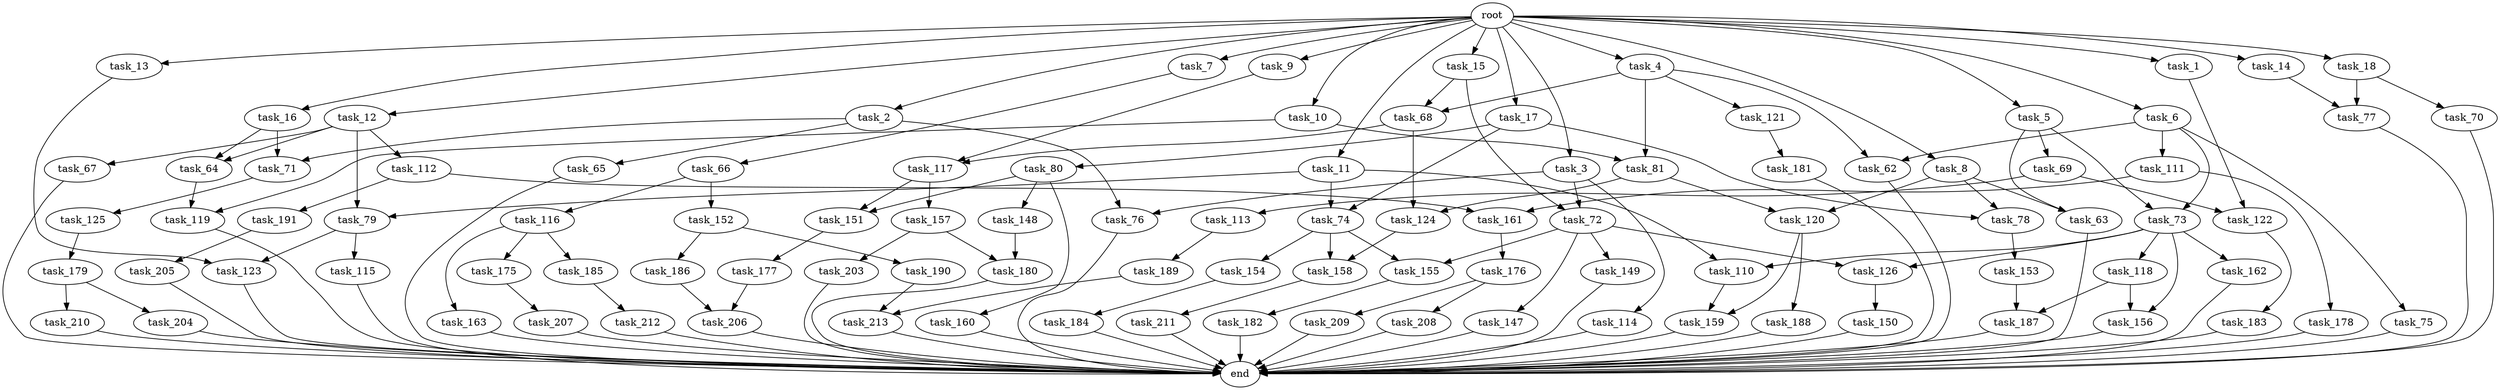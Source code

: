 digraph G {
  task_152 [size="214748364800.000000"];
  task_116 [size="214748364800.000000"];
  task_163 [size="77309411328.000000"];
  task_15 [size="1024.000000"];
  task_212 [size="34359738368.000000"];
  task_184 [size="137438953472.000000"];
  task_207 [size="214748364800.000000"];
  task_153 [size="214748364800.000000"];
  task_191 [size="858993459200.000000"];
  task_7 [size="1024.000000"];
  task_119 [size="996432412672.000000"];
  task_79 [size="1408749273088.000000"];
  task_75 [size="420906795008.000000"];
  task_17 [size="1024.000000"];
  task_154 [size="695784701952.000000"];
  task_176 [size="77309411328.000000"];
  task_204 [size="420906795008.000000"];
  task_117 [size="1099511627776.000000"];
  task_181 [size="420906795008.000000"];
  task_182 [size="309237645312.000000"];
  task_9 [size="1024.000000"];
  task_155 [size="833223655424.000000"];
  task_74 [size="1279900254208.000000"];
  task_112 [size="549755813888.000000"];
  task_147 [size="137438953472.000000"];
  task_185 [size="77309411328.000000"];
  task_121 [size="858993459200.000000"];
  task_118 [size="309237645312.000000"];
  task_179 [size="549755813888.000000"];
  task_73 [size="558345748480.000000"];
  task_64 [size="1099511627776.000000"];
  task_77 [size="111669149696.000000"];
  task_65 [size="34359738368.000000"];
  task_150 [size="549755813888.000000"];
  task_18 [size="1024.000000"];
  task_188 [size="549755813888.000000"];
  task_63 [size="171798691840.000000"];
  task_68 [size="1717986918400.000000"];
  task_115 [size="858993459200.000000"];
  task_206 [size="1073741824000.000000"];
  task_160 [size="549755813888.000000"];
  task_190 [size="34359738368.000000"];
  task_11 [size="1024.000000"];
  task_125 [size="137438953472.000000"];
  task_1 [size="1024.000000"];
  task_159 [size="584115552256.000000"];
  task_78 [size="455266533376.000000"];
  task_157 [size="137438953472.000000"];
  task_156 [size="343597383680.000000"];
  task_210 [size="420906795008.000000"];
  task_189 [size="420906795008.000000"];
  task_69 [size="137438953472.000000"];
  task_180 [size="1073741824000.000000"];
  task_162 [size="309237645312.000000"];
  task_80 [size="420906795008.000000"];
  task_123 [size="893353197568.000000"];
  task_175 [size="77309411328.000000"];
  task_62 [size="1279900254208.000000"];
  task_66 [size="858993459200.000000"];
  task_148 [size="549755813888.000000"];
  task_161 [size="893353197568.000000"];
  task_213 [size="1391569403904.000000"];
  end [size="0.000000"];
  task_3 [size="1024.000000"];
  task_4 [size="1024.000000"];
  task_10 [size="1024.000000"];
  task_81 [size="1717986918400.000000"];
  task_158 [size="730144440320.000000"];
  task_70 [size="77309411328.000000"];
  task_71 [size="584115552256.000000"];
  task_67 [size="549755813888.000000"];
  task_14 [size="1024.000000"];
  task_12 [size="1024.000000"];
  task_13 [size="1024.000000"];
  task_126 [size="446676598784.000000"];
  task_114 [size="420906795008.000000"];
  task_151 [size="687194767360.000000"];
  task_113 [size="137438953472.000000"];
  task_6 [size="1024.000000"];
  task_203 [size="858993459200.000000"];
  task_124 [size="858993459200.000000"];
  task_2 [size="1024.000000"];
  task_209 [size="77309411328.000000"];
  task_178 [size="34359738368.000000"];
  task_186 [size="34359738368.000000"];
  task_183 [size="420906795008.000000"];
  task_72 [size="1279900254208.000000"];
  task_211 [size="137438953472.000000"];
  task_149 [size="137438953472.000000"];
  task_177 [size="695784701952.000000"];
  task_76 [size="455266533376.000000"];
  task_120 [size="343597383680.000000"];
  root [size="0.000000"];
  task_205 [size="309237645312.000000"];
  task_111 [size="420906795008.000000"];
  task_8 [size="1024.000000"];
  task_16 [size="1024.000000"];
  task_187 [size="343597383680.000000"];
  task_5 [size="1024.000000"];
  task_110 [size="1168231104512.000000"];
  task_122 [size="352187318272.000000"];
  task_208 [size="77309411328.000000"];

  task_152 -> task_190 [size="33554432.000000"];
  task_152 -> task_186 [size="33554432.000000"];
  task_116 -> task_163 [size="75497472.000000"];
  task_116 -> task_175 [size="75497472.000000"];
  task_116 -> task_185 [size="75497472.000000"];
  task_163 -> end [size="1.000000"];
  task_15 -> task_68 [size="838860800.000000"];
  task_15 -> task_72 [size="838860800.000000"];
  task_212 -> end [size="1.000000"];
  task_184 -> end [size="1.000000"];
  task_207 -> end [size="1.000000"];
  task_153 -> task_187 [size="301989888.000000"];
  task_191 -> task_205 [size="301989888.000000"];
  task_7 -> task_66 [size="838860800.000000"];
  task_119 -> end [size="1.000000"];
  task_79 -> task_115 [size="838860800.000000"];
  task_79 -> task_123 [size="838860800.000000"];
  task_75 -> end [size="1.000000"];
  task_17 -> task_78 [size="411041792.000000"];
  task_17 -> task_80 [size="411041792.000000"];
  task_17 -> task_74 [size="411041792.000000"];
  task_154 -> task_184 [size="134217728.000000"];
  task_176 -> task_208 [size="75497472.000000"];
  task_176 -> task_209 [size="75497472.000000"];
  task_204 -> end [size="1.000000"];
  task_117 -> task_157 [size="134217728.000000"];
  task_117 -> task_151 [size="134217728.000000"];
  task_181 -> end [size="1.000000"];
  task_182 -> end [size="1.000000"];
  task_9 -> task_117 [size="536870912.000000"];
  task_155 -> task_182 [size="301989888.000000"];
  task_74 -> task_158 [size="679477248.000000"];
  task_74 -> task_154 [size="679477248.000000"];
  task_74 -> task_155 [size="679477248.000000"];
  task_112 -> task_161 [size="838860800.000000"];
  task_112 -> task_191 [size="838860800.000000"];
  task_147 -> end [size="1.000000"];
  task_185 -> task_212 [size="33554432.000000"];
  task_121 -> task_181 [size="411041792.000000"];
  task_118 -> task_156 [size="33554432.000000"];
  task_118 -> task_187 [size="33554432.000000"];
  task_179 -> task_210 [size="411041792.000000"];
  task_179 -> task_204 [size="411041792.000000"];
  task_73 -> task_118 [size="301989888.000000"];
  task_73 -> task_110 [size="301989888.000000"];
  task_73 -> task_162 [size="301989888.000000"];
  task_73 -> task_126 [size="301989888.000000"];
  task_73 -> task_156 [size="301989888.000000"];
  task_64 -> task_119 [size="134217728.000000"];
  task_77 -> end [size="1.000000"];
  task_65 -> end [size="1.000000"];
  task_150 -> end [size="1.000000"];
  task_18 -> task_70 [size="75497472.000000"];
  task_18 -> task_77 [size="75497472.000000"];
  task_188 -> end [size="1.000000"];
  task_63 -> end [size="1.000000"];
  task_68 -> task_117 [size="536870912.000000"];
  task_68 -> task_124 [size="536870912.000000"];
  task_115 -> end [size="1.000000"];
  task_206 -> end [size="1.000000"];
  task_160 -> end [size="1.000000"];
  task_190 -> task_213 [size="679477248.000000"];
  task_11 -> task_110 [size="838860800.000000"];
  task_11 -> task_79 [size="838860800.000000"];
  task_11 -> task_74 [size="838860800.000000"];
  task_125 -> task_179 [size="536870912.000000"];
  task_1 -> task_122 [size="209715200.000000"];
  task_159 -> end [size="1.000000"];
  task_78 -> task_153 [size="209715200.000000"];
  task_157 -> task_180 [size="838860800.000000"];
  task_157 -> task_203 [size="838860800.000000"];
  task_156 -> end [size="1.000000"];
  task_210 -> end [size="1.000000"];
  task_189 -> task_213 [size="679477248.000000"];
  task_69 -> task_122 [size="134217728.000000"];
  task_69 -> task_113 [size="134217728.000000"];
  task_180 -> end [size="1.000000"];
  task_162 -> end [size="1.000000"];
  task_80 -> task_160 [size="536870912.000000"];
  task_80 -> task_148 [size="536870912.000000"];
  task_80 -> task_151 [size="536870912.000000"];
  task_123 -> end [size="1.000000"];
  task_175 -> task_207 [size="209715200.000000"];
  task_62 -> end [size="1.000000"];
  task_66 -> task_116 [size="209715200.000000"];
  task_66 -> task_152 [size="209715200.000000"];
  task_148 -> task_180 [size="209715200.000000"];
  task_161 -> task_176 [size="75497472.000000"];
  task_213 -> end [size="1.000000"];
  task_3 -> task_114 [size="411041792.000000"];
  task_3 -> task_76 [size="411041792.000000"];
  task_3 -> task_72 [size="411041792.000000"];
  task_4 -> task_81 [size="838860800.000000"];
  task_4 -> task_68 [size="838860800.000000"];
  task_4 -> task_121 [size="838860800.000000"];
  task_4 -> task_62 [size="838860800.000000"];
  task_10 -> task_81 [size="838860800.000000"];
  task_10 -> task_119 [size="838860800.000000"];
  task_81 -> task_120 [size="301989888.000000"];
  task_81 -> task_124 [size="301989888.000000"];
  task_158 -> task_211 [size="134217728.000000"];
  task_70 -> end [size="1.000000"];
  task_71 -> task_125 [size="134217728.000000"];
  task_67 -> end [size="1.000000"];
  task_14 -> task_77 [size="33554432.000000"];
  task_12 -> task_112 [size="536870912.000000"];
  task_12 -> task_67 [size="536870912.000000"];
  task_12 -> task_79 [size="536870912.000000"];
  task_12 -> task_64 [size="536870912.000000"];
  task_13 -> task_123 [size="33554432.000000"];
  task_126 -> task_150 [size="536870912.000000"];
  task_114 -> end [size="1.000000"];
  task_151 -> task_177 [size="679477248.000000"];
  task_113 -> task_189 [size="411041792.000000"];
  task_6 -> task_75 [size="411041792.000000"];
  task_6 -> task_73 [size="411041792.000000"];
  task_6 -> task_111 [size="411041792.000000"];
  task_6 -> task_62 [size="411041792.000000"];
  task_203 -> end [size="1.000000"];
  task_124 -> task_158 [size="33554432.000000"];
  task_2 -> task_65 [size="33554432.000000"];
  task_2 -> task_76 [size="33554432.000000"];
  task_2 -> task_71 [size="33554432.000000"];
  task_209 -> end [size="1.000000"];
  task_178 -> end [size="1.000000"];
  task_186 -> task_206 [size="209715200.000000"];
  task_183 -> end [size="1.000000"];
  task_72 -> task_149 [size="134217728.000000"];
  task_72 -> task_147 [size="134217728.000000"];
  task_72 -> task_155 [size="134217728.000000"];
  task_72 -> task_126 [size="134217728.000000"];
  task_211 -> end [size="1.000000"];
  task_149 -> end [size="1.000000"];
  task_177 -> task_206 [size="838860800.000000"];
  task_76 -> end [size="1.000000"];
  task_120 -> task_159 [size="536870912.000000"];
  task_120 -> task_188 [size="536870912.000000"];
  root -> task_13 [size="1.000000"];
  root -> task_17 [size="1.000000"];
  root -> task_3 [size="1.000000"];
  root -> task_4 [size="1.000000"];
  root -> task_11 [size="1.000000"];
  root -> task_15 [size="1.000000"];
  root -> task_10 [size="1.000000"];
  root -> task_6 [size="1.000000"];
  root -> task_9 [size="1.000000"];
  root -> task_16 [size="1.000000"];
  root -> task_8 [size="1.000000"];
  root -> task_18 [size="1.000000"];
  root -> task_1 [size="1.000000"];
  root -> task_5 [size="1.000000"];
  root -> task_7 [size="1.000000"];
  root -> task_2 [size="1.000000"];
  root -> task_14 [size="1.000000"];
  root -> task_12 [size="1.000000"];
  task_205 -> end [size="1.000000"];
  task_111 -> task_178 [size="33554432.000000"];
  task_111 -> task_161 [size="33554432.000000"];
  task_8 -> task_63 [size="33554432.000000"];
  task_8 -> task_120 [size="33554432.000000"];
  task_8 -> task_78 [size="33554432.000000"];
  task_16 -> task_64 [size="536870912.000000"];
  task_16 -> task_71 [size="536870912.000000"];
  task_187 -> end [size="1.000000"];
  task_5 -> task_63 [size="134217728.000000"];
  task_5 -> task_73 [size="134217728.000000"];
  task_5 -> task_69 [size="134217728.000000"];
  task_110 -> task_159 [size="33554432.000000"];
  task_122 -> task_183 [size="411041792.000000"];
  task_208 -> end [size="1.000000"];
}
